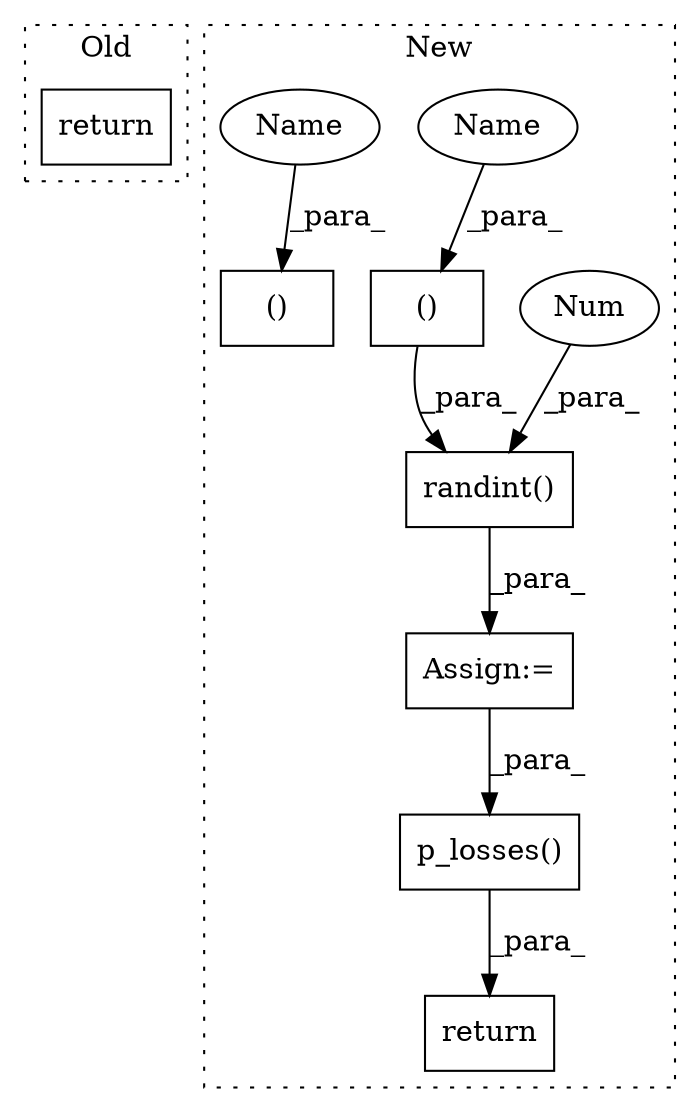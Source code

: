 digraph G {
subgraph cluster0 {
1 [label="return" a="93" s="13324" l="7" shape="box"];
label = "Old";
style="dotted";
}
subgraph cluster1 {
2 [label="randint()" a="75" s="20015,20056" l="14,38" shape="box"];
3 [label="Num" a="76" s="20029" l="1" shape="ellipse"];
4 [label="Assign:=" a="68" s="20012" l="3" shape="box"];
5 [label="return" a="93" s="20237" l="7" shape="box"];
6 [label="()" a="54" s="20054" l="0" shape="box"];
7 [label="p_losses()" a="75" s="20161,20213" l="14,15" shape="box"];
8 [label="()" a="54" s="19845" l="18" shape="box"];
9 [label="Name" a="87" s="20053" l="1" shape="ellipse"];
10 [label="Name" a="87" s="19844" l="1" shape="ellipse"];
label = "New";
style="dotted";
}
2 -> 4 [label="_para_"];
3 -> 2 [label="_para_"];
4 -> 7 [label="_para_"];
6 -> 2 [label="_para_"];
7 -> 5 [label="_para_"];
9 -> 6 [label="_para_"];
10 -> 8 [label="_para_"];
}